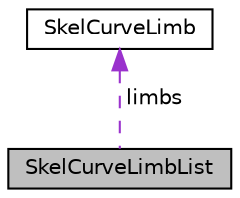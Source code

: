 digraph "SkelCurveLimbList"
{
 // LATEX_PDF_SIZE
  edge [fontname="Helvetica",fontsize="10",labelfontname="Helvetica",labelfontsize="10"];
  node [fontname="Helvetica",fontsize="10",shape=record];
  Node1 [label="SkelCurveLimbList",height=0.2,width=0.4,color="black", fillcolor="grey75", style="filled", fontcolor="black",tooltip=" "];
  Node2 -> Node1 [dir="back",color="darkorchid3",fontsize="10",style="dashed",label=" limbs" ,fontname="Helvetica"];
  Node2 [label="SkelCurveLimb",height=0.2,width=0.4,color="black", fillcolor="white", style="filled",URL="$d0/d59/structSkelCurveLimb.html",tooltip=" "];
}
